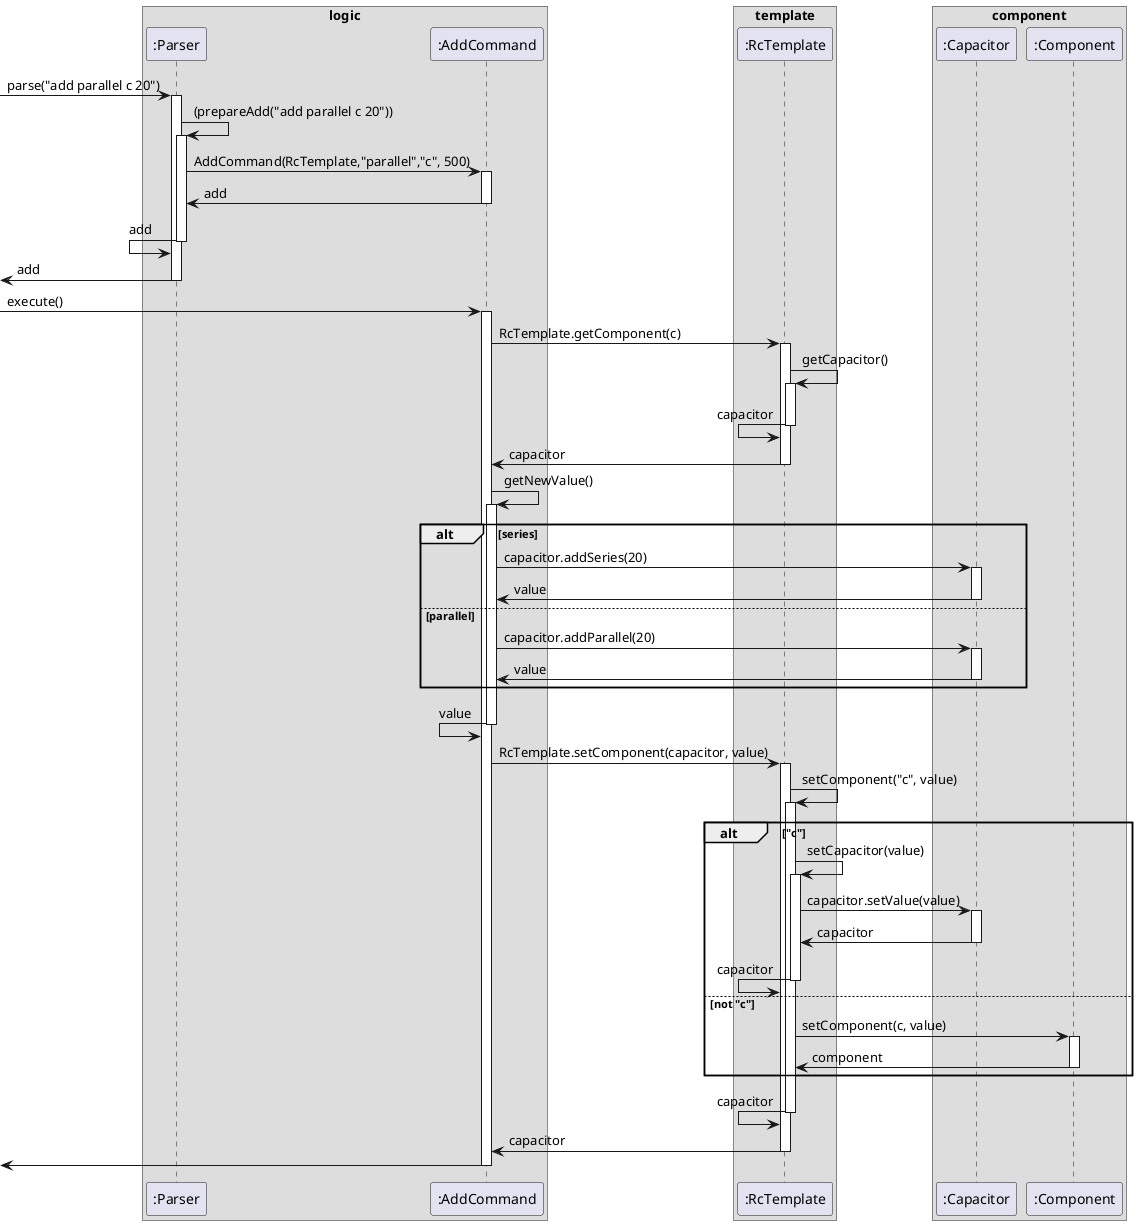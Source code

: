 @startuml

box logic
participant ":Parser" as Parser
participant ":AddCommand" as AddCommand
end box

box template
participant ":RcTemplate" as RcTemplate
end box

box component
participant ":Capacitor" as Capacitor
participant ":Component" as Component
end box

[-> Parser : parse("add parallel c 20")
activate Parser

Parser -> Parser : (prepareAdd("add parallel c 20"))
activate Parser

Parser -> AddCommand : AddCommand(RcTemplate,"parallel","c", 500)
activate AddCommand

Parser <- AddCommand : add
deactivate AddCommand

Parser <- Parser : add
deactivate Parser

[<- Parser : add
deactivate Parser

[-> AddCommand: execute()
activate AddCommand

AddCommand -> RcTemplate : RcTemplate.getComponent(c)
activate RcTemplate

RcTemplate -> RcTemplate : getCapacitor()
activate RcTemplate

RcTemplate <- RcTemplate : capacitor
deactivate RcTemplate

AddCommand <- RcTemplate : capacitor
deactivate RcTemplate

AddCommand -> AddCommand : getNewValue()
activate AddCommand

alt series
AddCommand -> Capacitor : capacitor.addSeries(20)
activate Capacitor

AddCommand <- Capacitor : value
deactivate Capacitor

else parallel
AddCommand -> Capacitor : capacitor.addParallel(20)
activate Capacitor

AddCommand <- Capacitor : value
deactivate Capacitor
end

AddCommand <- AddCommand : value
deactivate AddCommand


AddCommand -> RcTemplate: RcTemplate.setComponent(capacitor, value)
activate RcTemplate

RcTemplate -> RcTemplate: setComponent("c", value)
activate RcTemplate

alt "c"
RcTemplate -> RcTemplate: setCapacitor(value)
activate RcTemplate

RcTemplate -> Capacitor: capacitor.setValue(value)
activate Capacitor

RcTemplate <- Capacitor: capacitor
deactivate Capacitor

RcTemplate <- RcTemplate: capacitor
deactivate RcTemplate

else not "c"
RcTemplate -> Component: setComponent(c, value)
activate Component

RcTemplate <- Component: component
deactivate Component
end

RcTemplate <- RcTemplate: capacitor
deactivate RcTemplate

AddCommand <- RcTemplate: capacitor
deactivate RcTemplate

[<- AddCommand
deactivate AddCommand





@enduml
